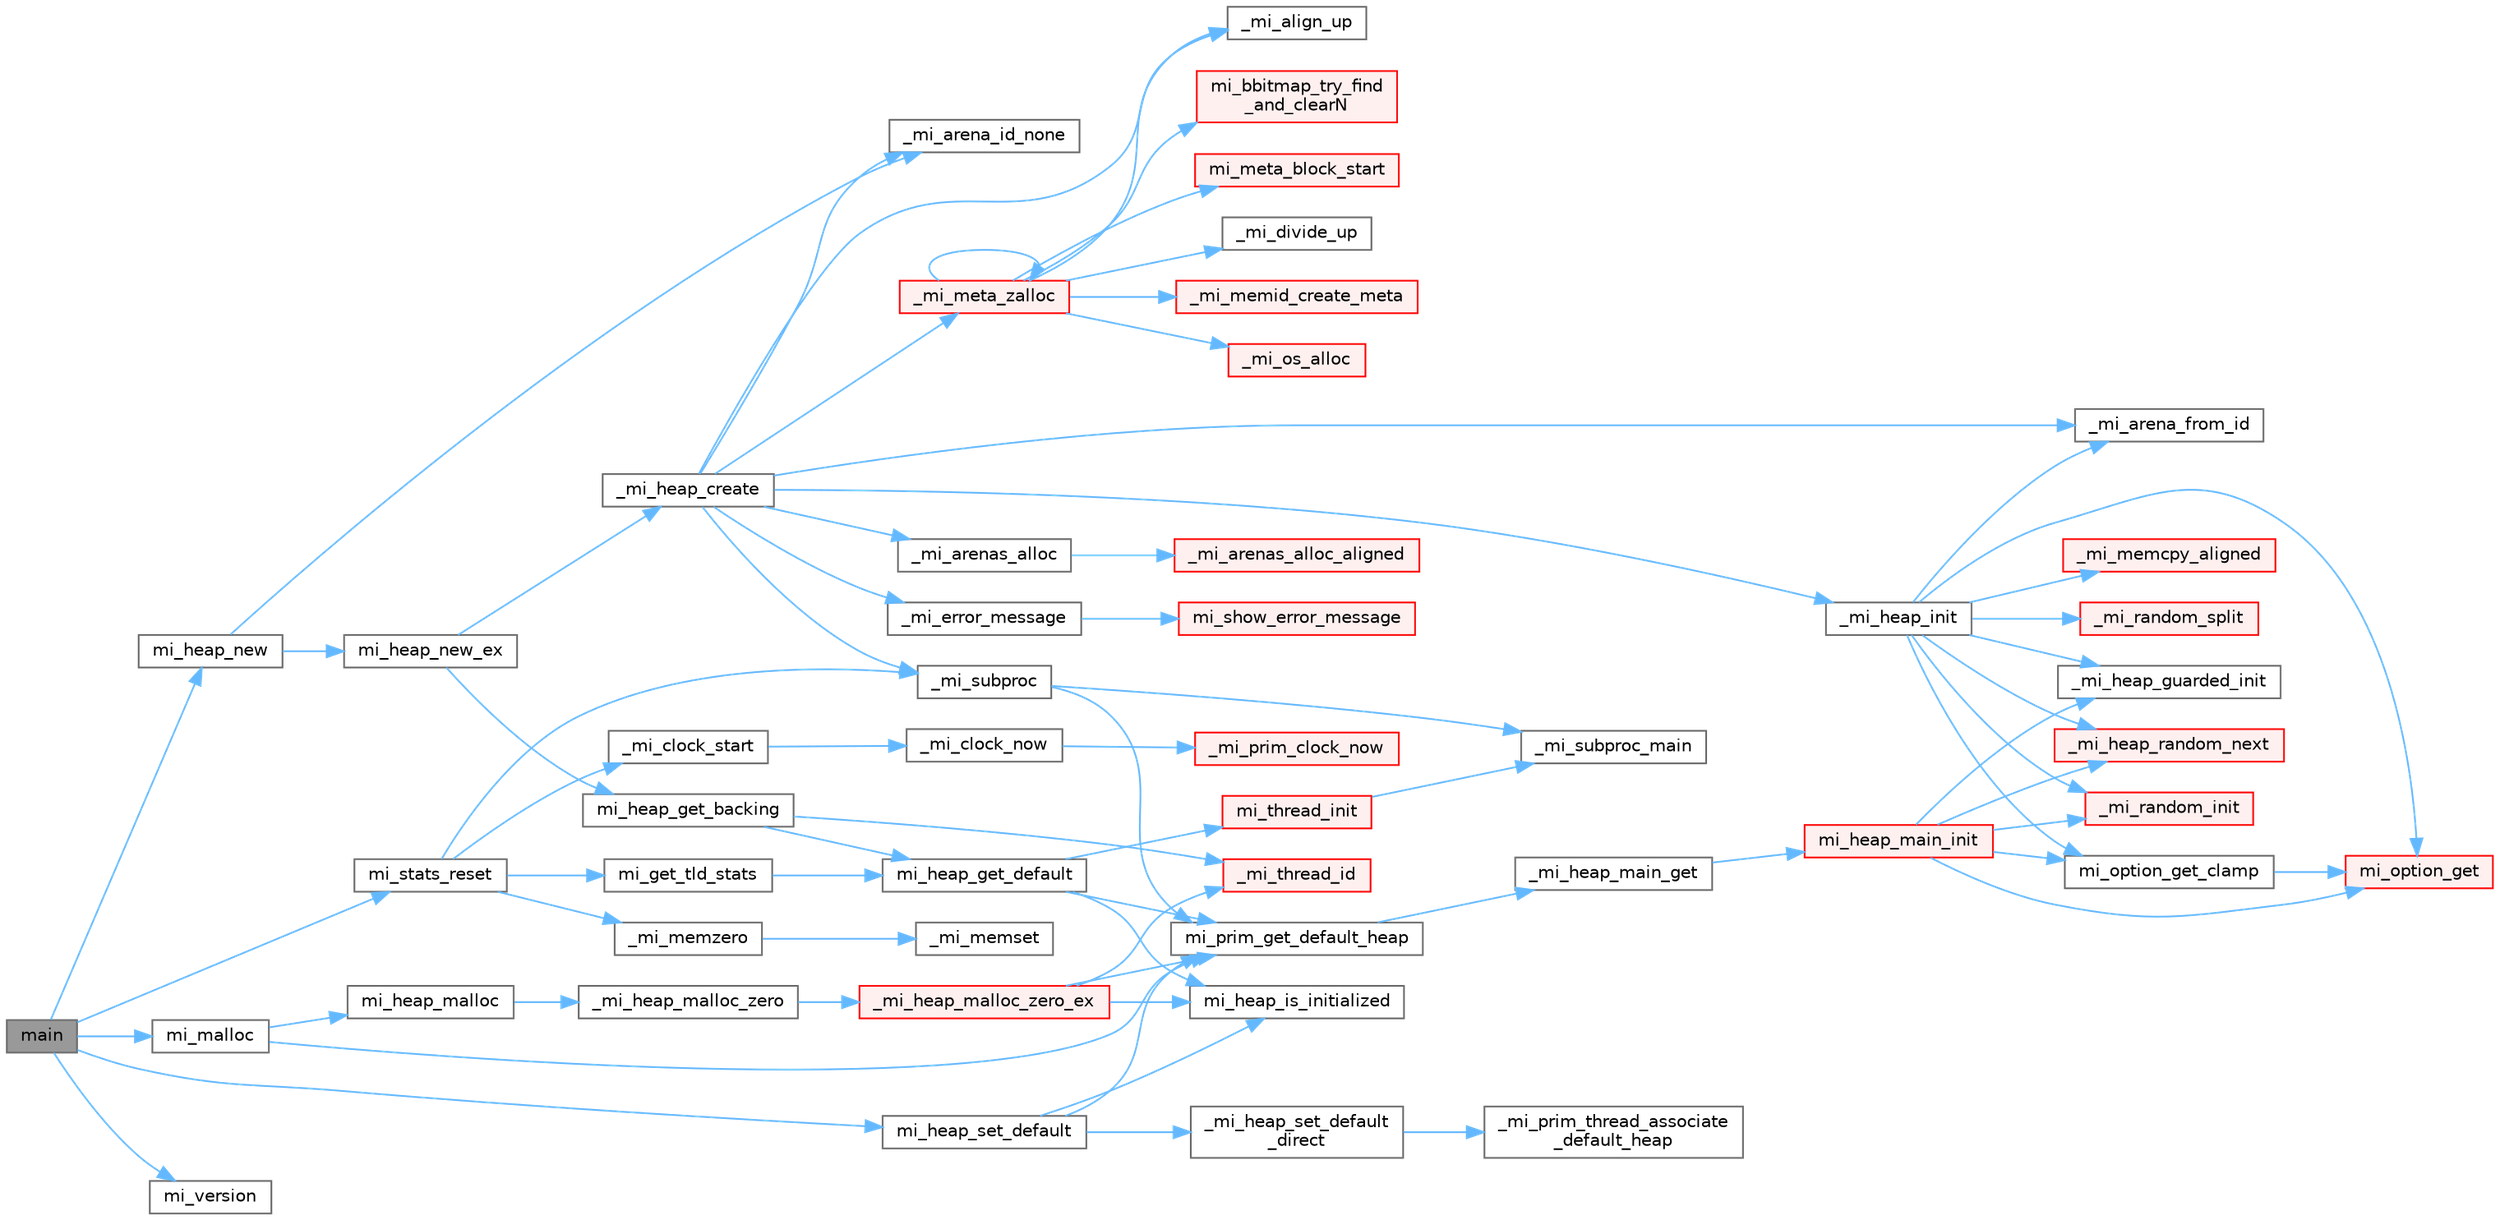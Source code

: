 digraph "main"
{
 // LATEX_PDF_SIZE
  bgcolor="transparent";
  edge [fontname=Helvetica,fontsize=10,labelfontname=Helvetica,labelfontsize=10];
  node [fontname=Helvetica,fontsize=10,shape=box,height=0.2,width=0.4];
  rankdir="LR";
  Node1 [id="Node000001",label="main",height=0.2,width=0.4,color="gray40", fillcolor="grey60", style="filled", fontcolor="black",tooltip=" "];
  Node1 -> Node2 [id="edge1_Node000001_Node000002",color="steelblue1",style="solid",tooltip=" "];
  Node2 [id="Node000002",label="mi_heap_new",height=0.2,width=0.4,color="grey40", fillcolor="white", style="filled",URL="$group__heap.html#gaa718bb226ec0546ba6d1b6cb32179f3a",tooltip="Create a new heap that can be used for allocation."];
  Node2 -> Node3 [id="edge2_Node000002_Node000003",color="steelblue1",style="solid",tooltip=" "];
  Node3 [id="Node000003",label="_mi_arena_id_none",height=0.2,width=0.4,color="grey40", fillcolor="white", style="filled",URL="$arena_8c.html#a3f182e53b3afc059fe50cb4ad6756dc1",tooltip=" "];
  Node2 -> Node4 [id="edge3_Node000002_Node000004",color="steelblue1",style="solid",tooltip=" "];
  Node4 [id="Node000004",label="mi_heap_new_ex",height=0.2,width=0.4,color="grey40", fillcolor="white", style="filled",URL="$group__extended.html#ga3ae360583f4351aa5267ee7e43008faf",tooltip="Create a new heap"];
  Node4 -> Node5 [id="edge4_Node000004_Node000005",color="steelblue1",style="solid",tooltip=" "];
  Node5 [id="Node000005",label="_mi_heap_create",height=0.2,width=0.4,color="grey40", fillcolor="white", style="filled",URL="$heap_8c.html#ab157bb90e19404331b916893a0ad27a2",tooltip=" "];
  Node5 -> Node6 [id="edge5_Node000005_Node000006",color="steelblue1",style="solid",tooltip=" "];
  Node6 [id="Node000006",label="_mi_align_up",height=0.2,width=0.4,color="grey40", fillcolor="white", style="filled",URL="$_e_a_s_t_l_2packages_2mimalloc_2include_2mimalloc_2internal_8h.html#a7f35944d44d8a16365072023dd19e0da",tooltip=" "];
  Node5 -> Node7 [id="edge6_Node000005_Node000007",color="steelblue1",style="solid",tooltip=" "];
  Node7 [id="Node000007",label="_mi_arena_from_id",height=0.2,width=0.4,color="grey40", fillcolor="white", style="filled",URL="$arena_8c.html#a3b9deaaeb6e6725448b686d3025260ef",tooltip=" "];
  Node5 -> Node3 [id="edge7_Node000005_Node000003",color="steelblue1",style="solid",tooltip=" "];
  Node5 -> Node8 [id="edge8_Node000005_Node000008",color="steelblue1",style="solid",tooltip=" "];
  Node8 [id="Node000008",label="_mi_arenas_alloc",height=0.2,width=0.4,color="grey40", fillcolor="white", style="filled",URL="$arena_8c.html#aef9cc60b19204b141072ef923ee3d76f",tooltip=" "];
  Node8 -> Node9 [id="edge9_Node000008_Node000009",color="steelblue1",style="solid",tooltip=" "];
  Node9 [id="Node000009",label="_mi_arenas_alloc_aligned",height=0.2,width=0.4,color="red", fillcolor="#FFF0F0", style="filled",URL="$arena_8c.html#ac3ca9c0300ae2a2e700ec85ebe85d461",tooltip=" "];
  Node5 -> Node141 [id="edge10_Node000005_Node000141",color="steelblue1",style="solid",tooltip=" "];
  Node141 [id="Node000141",label="_mi_error_message",height=0.2,width=0.4,color="grey40", fillcolor="white", style="filled",URL="$options_8c.html#a2bebc073bcaac71658e57bb260c2e426",tooltip=" "];
  Node141 -> Node142 [id="edge11_Node000141_Node000142",color="steelblue1",style="solid",tooltip=" "];
  Node142 [id="Node000142",label="mi_show_error_message",height=0.2,width=0.4,color="red", fillcolor="#FFF0F0", style="filled",URL="$options_8c.html#a025f32c63014753e87fd7a579d2bb8aa",tooltip=" "];
  Node5 -> Node240 [id="edge12_Node000005_Node000240",color="steelblue1",style="solid",tooltip=" "];
  Node240 [id="Node000240",label="_mi_heap_init",height=0.2,width=0.4,color="grey40", fillcolor="white", style="filled",URL="$heap_8c.html#a699ed0543c15171845b3778021c7d1c2",tooltip=" "];
  Node240 -> Node7 [id="edge13_Node000240_Node000007",color="steelblue1",style="solid",tooltip=" "];
  Node240 -> Node109 [id="edge14_Node000240_Node000109",color="steelblue1",style="solid",tooltip=" "];
  Node109 [id="Node000109",label="_mi_heap_guarded_init",height=0.2,width=0.4,color="grey40", fillcolor="white", style="filled",URL="$_e_a_s_t_l_2packages_2mimalloc_2src_2init_8c.html#a70e3672a1e08dcb5e7e311d403693394",tooltip=" "];
  Node240 -> Node110 [id="edge15_Node000240_Node000110",color="steelblue1",style="solid",tooltip=" "];
  Node110 [id="Node000110",label="_mi_heap_random_next",height=0.2,width=0.4,color="red", fillcolor="#FFF0F0", style="filled",URL="$heap_8c.html#a68ddb5f2c595ea9d4e8d450342b4713c",tooltip=" "];
  Node240 -> Node241 [id="edge16_Node000240_Node000241",color="steelblue1",style="solid",tooltip=" "];
  Node241 [id="Node000241",label="_mi_memcpy_aligned",height=0.2,width=0.4,color="red", fillcolor="#FFF0F0", style="filled",URL="$_e_a_s_t_l_2packages_2mimalloc_2include_2mimalloc_2internal_8h.html#a4dbcd4c6bee50fa4a3fb4b5e2a8d1438",tooltip=" "];
  Node240 -> Node116 [id="edge17_Node000240_Node000116",color="steelblue1",style="solid",tooltip=" "];
  Node116 [id="Node000116",label="_mi_random_init",height=0.2,width=0.4,color="red", fillcolor="#FFF0F0", style="filled",URL="$random_8c.html#aca9dc8a900f1b727e326063778b2eee1",tooltip=" "];
  Node240 -> Node243 [id="edge18_Node000240_Node000243",color="steelblue1",style="solid",tooltip=" "];
  Node243 [id="Node000243",label="_mi_random_split",height=0.2,width=0.4,color="red", fillcolor="#FFF0F0", style="filled",URL="$random_8c.html#a9bcf114a9df83f1ff769d84eea98d0f6",tooltip=" "];
  Node240 -> Node26 [id="edge19_Node000240_Node000026",color="steelblue1",style="solid",tooltip=" "];
  Node26 [id="Node000026",label="mi_option_get",height=0.2,width=0.4,color="red", fillcolor="#FFF0F0", style="filled",URL="$group__options.html#ga7e8af195cc81d3fa64ccf2662caa565a",tooltip=" "];
  Node240 -> Node85 [id="edge20_Node000240_Node000085",color="steelblue1",style="solid",tooltip=" "];
  Node85 [id="Node000085",label="mi_option_get_clamp",height=0.2,width=0.4,color="grey40", fillcolor="white", style="filled",URL="$group__options.html#ga96ad9c406338bd314cfe878cfc9bf723",tooltip=" "];
  Node85 -> Node26 [id="edge21_Node000085_Node000026",color="steelblue1",style="solid",tooltip=" "];
  Node5 -> Node245 [id="edge22_Node000005_Node000245",color="steelblue1",style="solid",tooltip=" "];
  Node245 [id="Node000245",label="_mi_meta_zalloc",height=0.2,width=0.4,color="red", fillcolor="#FFF0F0", style="filled",URL="$arena-meta_8c.html#a31a659497b10a801687c27c99ab780ae",tooltip=" "];
  Node245 -> Node6 [id="edge23_Node000245_Node000006",color="steelblue1",style="solid",tooltip=" "];
  Node245 -> Node134 [id="edge24_Node000245_Node000134",color="steelblue1",style="solid",tooltip=" "];
  Node134 [id="Node000134",label="_mi_divide_up",height=0.2,width=0.4,color="grey40", fillcolor="white", style="filled",URL="$_e_a_s_t_l_2packages_2mimalloc_2include_2mimalloc_2internal_8h.html#a693e5b64e9a4644c716974dda2395edc",tooltip=" "];
  Node245 -> Node246 [id="edge25_Node000245_Node000246",color="steelblue1",style="solid",tooltip=" "];
  Node246 [id="Node000246",label="_mi_memid_create_meta",height=0.2,width=0.4,color="red", fillcolor="#FFF0F0", style="filled",URL="$_e_a_s_t_l_2packages_2mimalloc_2include_2mimalloc_2internal_8h.html#abe6a939e19dc8bd746a6aaa6de9f1bf0",tooltip=" "];
  Node245 -> Node245 [id="edge26_Node000245_Node000245",color="steelblue1",style="solid",tooltip=" "];
  Node245 -> Node247 [id="edge27_Node000245_Node000247",color="steelblue1",style="solid",tooltip=" "];
  Node247 [id="Node000247",label="_mi_os_alloc",height=0.2,width=0.4,color="red", fillcolor="#FFF0F0", style="filled",URL="$os_8c.html#adda37bbacbf064719f3398bc4c8de08f",tooltip=" "];
  Node245 -> Node196 [id="edge28_Node000245_Node000196",color="steelblue1",style="solid",tooltip=" "];
  Node196 [id="Node000196",label="mi_bbitmap_try_find\l_and_clearN",height=0.2,width=0.4,color="red", fillcolor="#FFF0F0", style="filled",URL="$bitmap_8h.html#a68973af6da3993bcf5f6e14bd5395e0e",tooltip=" "];
  Node245 -> Node248 [id="edge29_Node000245_Node000248",color="steelblue1",style="solid",tooltip=" "];
  Node248 [id="Node000248",label="mi_meta_block_start",height=0.2,width=0.4,color="red", fillcolor="#FFF0F0", style="filled",URL="$arena-meta_8c.html#aeece3fac418407c81bab2ef651ea35a6",tooltip=" "];
  Node5 -> Node104 [id="edge30_Node000005_Node000104",color="steelblue1",style="solid",tooltip=" "];
  Node104 [id="Node000104",label="_mi_subproc",height=0.2,width=0.4,color="grey40", fillcolor="white", style="filled",URL="$_e_a_s_t_l_2packages_2mimalloc_2src_2init_8c.html#ad7ba0b811f08490a3e64e9a7b3a03486",tooltip=" "];
  Node104 -> Node105 [id="edge31_Node000104_Node000105",color="steelblue1",style="solid",tooltip=" "];
  Node105 [id="Node000105",label="_mi_subproc_main",height=0.2,width=0.4,color="grey40", fillcolor="white", style="filled",URL="$_e_a_s_t_l_2packages_2mimalloc_2src_2init_8c.html#ab41c4f33f8195e6f62d943dc4d0a8d8a",tooltip=" "];
  Node104 -> Node106 [id="edge32_Node000104_Node000106",color="steelblue1",style="solid",tooltip=" "];
  Node106 [id="Node000106",label="mi_prim_get_default_heap",height=0.2,width=0.4,color="grey40", fillcolor="white", style="filled",URL="$prim_8h.html#a986e62564728229db3ccecbd6e97fd98",tooltip=" "];
  Node106 -> Node107 [id="edge33_Node000106_Node000107",color="steelblue1",style="solid",tooltip=" "];
  Node107 [id="Node000107",label="_mi_heap_main_get",height=0.2,width=0.4,color="grey40", fillcolor="white", style="filled",URL="$_e_a_s_t_l_2packages_2mimalloc_2src_2init_8c.html#a1feeb4148fb048caf23361152895a55c",tooltip=" "];
  Node107 -> Node108 [id="edge34_Node000107_Node000108",color="steelblue1",style="solid",tooltip=" "];
  Node108 [id="Node000108",label="mi_heap_main_init",height=0.2,width=0.4,color="red", fillcolor="#FFF0F0", style="filled",URL="$_e_a_s_t_l_2packages_2mimalloc_2src_2init_8c.html#a5d8b12ae7942ecf3eb4e8ffd313a263a",tooltip=" "];
  Node108 -> Node109 [id="edge35_Node000108_Node000109",color="steelblue1",style="solid",tooltip=" "];
  Node108 -> Node110 [id="edge36_Node000108_Node000110",color="steelblue1",style="solid",tooltip=" "];
  Node108 -> Node116 [id="edge37_Node000108_Node000116",color="steelblue1",style="solid",tooltip=" "];
  Node108 -> Node26 [id="edge38_Node000108_Node000026",color="steelblue1",style="solid",tooltip=" "];
  Node108 -> Node85 [id="edge39_Node000108_Node000085",color="steelblue1",style="solid",tooltip=" "];
  Node4 -> Node250 [id="edge40_Node000004_Node000250",color="steelblue1",style="solid",tooltip=" "];
  Node250 [id="Node000250",label="mi_heap_get_backing",height=0.2,width=0.4,color="grey40", fillcolor="white", style="filled",URL="$group__heap.html#gac6ac9f0e7be9ab4ff70acfc8dad1235a",tooltip=" "];
  Node250 -> Node44 [id="edge41_Node000250_Node000044",color="steelblue1",style="solid",tooltip=" "];
  Node44 [id="Node000044",label="_mi_thread_id",height=0.2,width=0.4,color="red", fillcolor="#FFF0F0", style="filled",URL="$_e_a_s_t_l_2packages_2mimalloc_2src_2init_8c.html#a43068a36d7dea6ccf1e3558a27e22993",tooltip=" "];
  Node250 -> Node251 [id="edge42_Node000250_Node000251",color="steelblue1",style="solid",tooltip=" "];
  Node251 [id="Node000251",label="mi_heap_get_default",height=0.2,width=0.4,color="grey40", fillcolor="white", style="filled",URL="$group__heap.html#ga14c667a6e2c5d28762d8cb7d4e057909",tooltip=" "];
  Node251 -> Node252 [id="edge43_Node000251_Node000252",color="steelblue1",style="solid",tooltip=" "];
  Node252 [id="Node000252",label="mi_heap_is_initialized",height=0.2,width=0.4,color="grey40", fillcolor="white", style="filled",URL="$_e_a_s_t_l_2packages_2mimalloc_2include_2mimalloc_2internal_8h.html#a320c7d8a15c57974d3b105558a2a55e6",tooltip=" "];
  Node251 -> Node106 [id="edge44_Node000251_Node000106",color="steelblue1",style="solid",tooltip=" "];
  Node251 -> Node253 [id="edge45_Node000251_Node000253",color="steelblue1",style="solid",tooltip=" "];
  Node253 [id="Node000253",label="mi_thread_init",height=0.2,width=0.4,color="red", fillcolor="#FFF0F0", style="filled",URL="$group__extended.html#gaf8e73efc2cbca9ebfdfb166983a04c17",tooltip=" "];
  Node253 -> Node105 [id="edge46_Node000253_Node000105",color="steelblue1",style="solid",tooltip=" "];
  Node1 -> Node291 [id="edge47_Node000001_Node000291",color="steelblue1",style="solid",tooltip=" "];
  Node291 [id="Node000291",label="mi_heap_set_default",height=0.2,width=0.4,color="grey40", fillcolor="white", style="filled",URL="$group__heap.html#ga349b677dec7da5eacdbc7a385bd62a4a",tooltip=" "];
  Node291 -> Node255 [id="edge48_Node000291_Node000255",color="steelblue1",style="solid",tooltip=" "];
  Node255 [id="Node000255",label="_mi_heap_set_default\l_direct",height=0.2,width=0.4,color="grey40", fillcolor="white", style="filled",URL="$_e_a_s_t_l_2packages_2mimalloc_2src_2init_8c.html#a96662339b7c5ce88bc64ce34ac3afd62",tooltip=" "];
  Node255 -> Node256 [id="edge49_Node000255_Node000256",color="steelblue1",style="solid",tooltip=" "];
  Node256 [id="Node000256",label="_mi_prim_thread_associate\l_default_heap",height=0.2,width=0.4,color="grey40", fillcolor="white", style="filled",URL="$windows_2prim_8c.html#a14b6be498e17cdf74c6b5cb38c2ec306",tooltip=" "];
  Node291 -> Node252 [id="edge50_Node000291_Node000252",color="steelblue1",style="solid",tooltip=" "];
  Node291 -> Node106 [id="edge51_Node000291_Node000106",color="steelblue1",style="solid",tooltip=" "];
  Node1 -> Node292 [id="edge52_Node000001_Node000292",color="steelblue1",style="solid",tooltip=" "];
  Node292 [id="Node000292",label="mi_malloc",height=0.2,width=0.4,color="grey40", fillcolor="white", style="filled",URL="$group__malloc.html#gae1dd97b542420c87ae085e822b1229e8",tooltip=" "];
  Node292 -> Node293 [id="edge53_Node000292_Node000293",color="steelblue1",style="solid",tooltip=" "];
  Node293 [id="Node000293",label="mi_heap_malloc",height=0.2,width=0.4,color="grey40", fillcolor="white", style="filled",URL="$group__heap.html#gab374e206c7034e0d899fb934e4f4a863",tooltip=" "];
  Node293 -> Node294 [id="edge54_Node000293_Node000294",color="steelblue1",style="solid",tooltip=" "];
  Node294 [id="Node000294",label="_mi_heap_malloc_zero",height=0.2,width=0.4,color="grey40", fillcolor="white", style="filled",URL="$alloc_8c.html#a4f6dd9bc8d4e47e98566ee77883d703e",tooltip=" "];
  Node294 -> Node295 [id="edge55_Node000294_Node000295",color="steelblue1",style="solid",tooltip=" "];
  Node295 [id="Node000295",label="_mi_heap_malloc_zero_ex",height=0.2,width=0.4,color="red", fillcolor="#FFF0F0", style="filled",URL="$alloc_8c.html#a834d11c48c89145e6844b786afa5b7f1",tooltip=" "];
  Node295 -> Node44 [id="edge56_Node000295_Node000044",color="steelblue1",style="solid",tooltip=" "];
  Node295 -> Node252 [id="edge57_Node000295_Node000252",color="steelblue1",style="solid",tooltip=" "];
  Node295 -> Node106 [id="edge58_Node000295_Node000106",color="steelblue1",style="solid",tooltip=" "];
  Node292 -> Node106 [id="edge59_Node000292_Node000106",color="steelblue1",style="solid",tooltip=" "];
  Node1 -> Node289 [id="edge60_Node000001_Node000289",color="steelblue1",style="solid",tooltip=" "];
  Node289 [id="Node000289",label="mi_stats_reset",height=0.2,width=0.4,color="grey40", fillcolor="white", style="filled",URL="$group__extended.html#ga3bb8468b8cfcc6e2a61d98aee85c5f99",tooltip="Reset statistics."];
  Node289 -> Node282 [id="edge61_Node000289_Node000282",color="steelblue1",style="solid",tooltip=" "];
  Node282 [id="Node000282",label="_mi_clock_start",height=0.2,width=0.4,color="grey40", fillcolor="white", style="filled",URL="$stats_8c.html#a3b13638e7aabe56a25fcdf09deefee42",tooltip=" "];
  Node282 -> Node281 [id="edge62_Node000282_Node000281",color="steelblue1",style="solid",tooltip=" "];
  Node281 [id="Node000281",label="_mi_clock_now",height=0.2,width=0.4,color="grey40", fillcolor="white", style="filled",URL="$stats_8c.html#a93c8529a1e3131fd656d6d3fa42198ee",tooltip=" "];
  Node281 -> Node119 [id="edge63_Node000281_Node000119",color="steelblue1",style="solid",tooltip=" "];
  Node119 [id="Node000119",label="_mi_prim_clock_now",height=0.2,width=0.4,color="red", fillcolor="#FFF0F0", style="filled",URL="$windows_2prim_8c.html#a9a1effe54aac3a8c248f0eceea1d5b63",tooltip=" "];
  Node289 -> Node124 [id="edge64_Node000289_Node000124",color="steelblue1",style="solid",tooltip=" "];
  Node124 [id="Node000124",label="_mi_memzero",height=0.2,width=0.4,color="grey40", fillcolor="white", style="filled",URL="$_e_a_s_t_l_2packages_2mimalloc_2include_2mimalloc_2internal_8h.html#a621a19b2339e1a1d23f8bc1a96eb3b54",tooltip=" "];
  Node124 -> Node125 [id="edge65_Node000124_Node000125",color="steelblue1",style="solid",tooltip=" "];
  Node125 [id="Node000125",label="_mi_memset",height=0.2,width=0.4,color="grey40", fillcolor="white", style="filled",URL="$_e_a_s_t_l_2packages_2mimalloc_2include_2mimalloc_2internal_8h.html#ae042f084f894809035813d45e3c43561",tooltip=" "];
  Node289 -> Node104 [id="edge66_Node000289_Node000104",color="steelblue1",style="solid",tooltip=" "];
  Node289 -> Node290 [id="edge67_Node000289_Node000290",color="steelblue1",style="solid",tooltip=" "];
  Node290 [id="Node000290",label="mi_get_tld_stats",height=0.2,width=0.4,color="grey40", fillcolor="white", style="filled",URL="$stats_8c.html#a0a1d15603c93612dc2c610ca37c433db",tooltip=" "];
  Node290 -> Node251 [id="edge68_Node000290_Node000251",color="steelblue1",style="solid",tooltip=" "];
  Node1 -> Node460 [id="edge69_Node000001_Node000460",color="steelblue1",style="solid",tooltip=" "];
  Node460 [id="Node000460",label="mi_version",height=0.2,width=0.4,color="grey40", fillcolor="white", style="filled",URL="$options_8c.html#ae9ddddcf14a58d0224ef3c8778e5b057",tooltip=" "];
}
